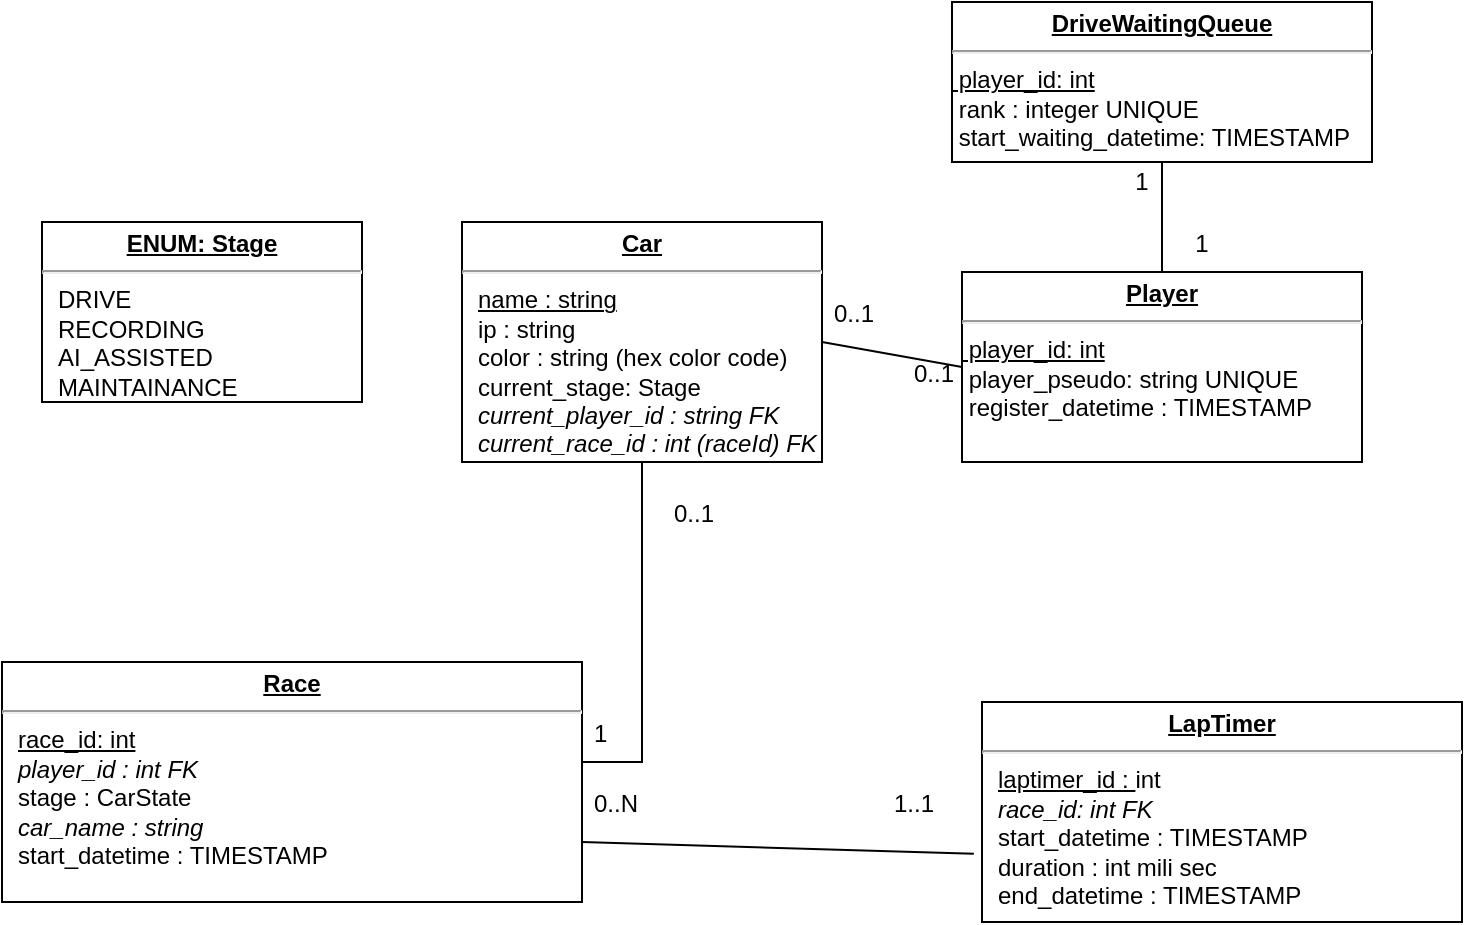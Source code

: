 <mxfile>
    <diagram id="e1QQgeSIEFL-RHZgehJZ" name="Page-1">
        <mxGraphModel dx="994" dy="522" grid="1" gridSize="10" guides="1" tooltips="1" connect="1" arrows="1" fold="1" page="1" pageScale="1" pageWidth="827" pageHeight="1169" math="0" shadow="0">
            <root>
                <mxCell id="0"/>
                <mxCell id="1" parent="0"/>
                <mxCell id="FvvMaMzkXvDPvRKLerXG-9" value="&lt;p style=&quot;margin: 0px ; margin-top: 4px ; text-align: center ; text-decoration: underline&quot;&gt;&lt;b&gt;Car&lt;/b&gt;&lt;br&gt;&lt;/p&gt;&lt;hr&gt;&lt;p style=&quot;margin: 0px ; margin-left: 8px&quot;&gt;&lt;u&gt;name : string&lt;/u&gt;&lt;br&gt;&lt;/p&gt;&lt;p style=&quot;margin: 0px ; margin-left: 8px&quot;&gt;ip : string&lt;br&gt;color : string (hex color code)&lt;/p&gt;&lt;p style=&quot;margin: 0px ; margin-left: 8px&quot;&gt;current_stage: Stage&lt;/p&gt;&lt;p style=&quot;margin: 0px ; margin-left: 8px&quot;&gt;&lt;i&gt;current_player_id : string FK&lt;/i&gt;&lt;/p&gt;&lt;p style=&quot;margin: 0px ; margin-left: 8px&quot;&gt;&lt;i&gt;current_race_id : int (raceId) FK&lt;/i&gt;&lt;br&gt;&lt;/p&gt;" style="verticalAlign=top;align=left;overflow=fill;fontSize=12;fontFamily=Helvetica;html=1;" parent="1" vertex="1">
                    <mxGeometry x="290" y="120" width="180" height="120" as="geometry"/>
                </mxCell>
                <mxCell id="FvvMaMzkXvDPvRKLerXG-10" value="&lt;p style=&quot;margin:0px;margin-top:4px;text-align:center;text-decoration:underline;&quot;&gt;&lt;b&gt;ENUM: Stage&lt;/b&gt;&lt;br&gt;&lt;/p&gt;&lt;hr&gt;&lt;p style=&quot;margin:0px;margin-left:8px;&quot;&gt;DRIVE&lt;br&gt;RECORDING&lt;br&gt;AI_ASSISTED&lt;/p&gt;&lt;p style=&quot;margin:0px;margin-left:8px;&quot;&gt;MAINTAINANCE&lt;br&gt;&lt;/p&gt;" style="verticalAlign=top;align=left;overflow=fill;fontSize=12;fontFamily=Helvetica;html=1;" parent="1" vertex="1">
                    <mxGeometry x="80" y="120" width="160" height="90" as="geometry"/>
                </mxCell>
                <mxCell id="FvvMaMzkXvDPvRKLerXG-12" value="&lt;p style=&quot;margin: 0px ; margin-top: 4px ; text-align: center ; text-decoration: underline&quot;&gt;&lt;b&gt;Player&lt;/b&gt;&lt;br&gt;&lt;/p&gt;&lt;hr&gt;&lt;div&gt;&lt;u&gt;&amp;nbsp;player_id: int&lt;/u&gt;&lt;/div&gt;&lt;div&gt;&amp;nbsp;player_pseudo: string UNIQUE&lt;br&gt;&lt;/div&gt;&lt;div&gt;&amp;nbsp;register_datetime : TIMESTAMP&lt;br&gt;&lt;/div&gt;" style="verticalAlign=top;align=left;overflow=fill;fontSize=12;fontFamily=Helvetica;html=1;" parent="1" vertex="1">
                    <mxGeometry x="540" y="145" width="200" height="95" as="geometry"/>
                </mxCell>
                <mxCell id="FvvMaMzkXvDPvRKLerXG-15" value="&lt;p style=&quot;margin: 0px ; margin-top: 4px ; text-align: center ; text-decoration: underline&quot;&gt;&lt;b&gt;Race&lt;/b&gt;&lt;br&gt;&lt;/p&gt;&lt;hr&gt;&lt;p style=&quot;margin: 0px ; margin-left: 8px&quot;&gt;&lt;u&gt;race_id: int&lt;/u&gt;&lt;br&gt;&lt;/p&gt;&lt;p style=&quot;margin: 0px ; margin-left: 8px&quot;&gt;&lt;i&gt;player_id : int FK&lt;/i&gt;&lt;br&gt;stage : CarState&lt;br&gt;&lt;/p&gt;&lt;p style=&quot;margin: 0px ; margin-left: 8px&quot;&gt;&lt;i&gt;car_name : string&lt;/i&gt;&lt;/p&gt;&lt;p style=&quot;margin: 0px ; margin-left: 8px&quot;&gt;start_datetime : TIMESTAMP&lt;br&gt;&lt;/p&gt;" style="verticalAlign=top;align=left;overflow=fill;fontSize=12;fontFamily=Helvetica;html=1;" parent="1" vertex="1">
                    <mxGeometry x="60" y="340" width="290" height="120" as="geometry"/>
                </mxCell>
                <mxCell id="FvvMaMzkXvDPvRKLerXG-18" value="&lt;p style=&quot;margin: 0px ; margin-top: 4px ; text-align: center ; text-decoration: underline&quot;&gt;&lt;b&gt;LapTimer&lt;/b&gt;&lt;br&gt;&lt;/p&gt;&lt;hr&gt;&lt;p style=&quot;margin: 0px ; margin-left: 8px&quot;&gt;&lt;u&gt;laptimer_id : &lt;/u&gt;int&lt;br&gt;&lt;/p&gt;&lt;p style=&quot;margin: 0px ; margin-left: 8px&quot;&gt;&lt;i&gt;race_id: int FK&lt;/i&gt;&lt;/p&gt;&lt;p style=&quot;margin: 0px ; margin-left: 8px&quot;&gt;start_datetime : TIMESTAMP&lt;/p&gt;&lt;p style=&quot;margin: 0px ; margin-left: 8px&quot;&gt;duration : int mili sec&lt;br&gt;&lt;/p&gt;&lt;p style=&quot;margin: 0px ; margin-left: 8px&quot;&gt;end_datetime : TIMESTAMP&lt;/p&gt;&lt;p style=&quot;margin: 0px ; margin-left: 8px&quot;&gt;&lt;br&gt;&lt;/p&gt;" style="verticalAlign=top;align=left;overflow=fill;fontSize=12;fontFamily=Helvetica;html=1;" parent="1" vertex="1">
                    <mxGeometry x="550" y="360" width="240" height="110" as="geometry"/>
                </mxCell>
                <mxCell id="-Hue8cJ2OavD4yJiswO7-4" value="" style="endArrow=none;html=1;rounded=0;exitX=1;exitY=0.417;exitDx=0;exitDy=0;exitPerimeter=0;entryX=0.5;entryY=1;entryDx=0;entryDy=0;" parent="1" source="FvvMaMzkXvDPvRKLerXG-15" target="FvvMaMzkXvDPvRKLerXG-9" edge="1">
                    <mxGeometry width="50" height="50" relative="1" as="geometry">
                        <mxPoint x="390" y="300" as="sourcePoint"/>
                        <mxPoint x="440" y="250" as="targetPoint"/>
                        <Array as="points">
                            <mxPoint x="380" y="390"/>
                        </Array>
                    </mxGeometry>
                </mxCell>
                <mxCell id="-Hue8cJ2OavD4yJiswO7-8" value="" style="endArrow=none;html=1;rounded=0;entryX=0;entryY=0.5;entryDx=0;entryDy=0;exitX=1;exitY=0.5;exitDx=0;exitDy=0;" parent="1" source="FvvMaMzkXvDPvRKLerXG-9" target="FvvMaMzkXvDPvRKLerXG-12" edge="1">
                    <mxGeometry width="50" height="50" relative="1" as="geometry">
                        <mxPoint x="390" y="300" as="sourcePoint"/>
                        <mxPoint x="440" y="250" as="targetPoint"/>
                    </mxGeometry>
                </mxCell>
                <mxCell id="-Hue8cJ2OavD4yJiswO7-9" value="0..1" style="text;strokeColor=none;fillColor=none;align=left;verticalAlign=middle;spacingLeft=4;spacingRight=4;overflow=hidden;points=[[0,0.5],[1,0.5]];portConstraint=eastwest;rotatable=0;" parent="1" vertex="1">
                    <mxGeometry x="510" y="180" width="40" height="30" as="geometry"/>
                </mxCell>
                <mxCell id="-Hue8cJ2OavD4yJiswO7-10" value="0..1" style="text;strokeColor=none;fillColor=none;align=left;verticalAlign=middle;spacingLeft=4;spacingRight=4;overflow=hidden;points=[[0,0.5],[1,0.5]];portConstraint=eastwest;rotatable=0;" parent="1" vertex="1">
                    <mxGeometry x="470" y="150" width="40" height="30" as="geometry"/>
                </mxCell>
                <mxCell id="-Hue8cJ2OavD4yJiswO7-12" value="0..1" style="text;strokeColor=none;fillColor=none;align=left;verticalAlign=middle;spacingLeft=4;spacingRight=4;overflow=hidden;points=[[0,0.5],[1,0.5]];portConstraint=eastwest;rotatable=0;" parent="1" vertex="1">
                    <mxGeometry x="390" y="250" width="40" height="30" as="geometry"/>
                </mxCell>
                <mxCell id="-Hue8cJ2OavD4yJiswO7-13" value="1" style="text;strokeColor=none;fillColor=none;align=left;verticalAlign=middle;spacingLeft=4;spacingRight=4;overflow=hidden;points=[[0,0.5],[1,0.5]];portConstraint=eastwest;rotatable=0;" parent="1" vertex="1">
                    <mxGeometry x="350" y="360" width="40" height="30" as="geometry"/>
                </mxCell>
                <mxCell id="-Hue8cJ2OavD4yJiswO7-22" value="" style="endArrow=none;html=1;rounded=0;fontColor=#A6A6A6;strokeColor=#000000;exitX=1;exitY=0.75;exitDx=0;exitDy=0;entryX=-0.017;entryY=0.69;entryDx=0;entryDy=0;entryPerimeter=0;" parent="1" source="FvvMaMzkXvDPvRKLerXG-15" target="FvvMaMzkXvDPvRKLerXG-18" edge="1">
                    <mxGeometry width="50" height="50" relative="1" as="geometry">
                        <mxPoint x="390" y="300" as="sourcePoint"/>
                        <mxPoint x="440" y="250" as="targetPoint"/>
                    </mxGeometry>
                </mxCell>
                <mxCell id="-Hue8cJ2OavD4yJiswO7-23" value="1..1" style="text;strokeColor=none;fillColor=none;align=left;verticalAlign=middle;spacingLeft=4;spacingRight=4;overflow=hidden;points=[[0,0.5],[1,0.5]];portConstraint=eastwest;rotatable=0;" parent="1" vertex="1">
                    <mxGeometry x="500" y="395" width="40" height="30" as="geometry"/>
                </mxCell>
                <mxCell id="-Hue8cJ2OavD4yJiswO7-25" value="0..N" style="text;strokeColor=none;fillColor=none;align=left;verticalAlign=middle;spacingLeft=4;spacingRight=4;overflow=hidden;points=[[0,0.5],[1,0.5]];portConstraint=eastwest;rotatable=0;" parent="1" vertex="1">
                    <mxGeometry x="350" y="395" width="40" height="30" as="geometry"/>
                </mxCell>
                <mxCell id="dB3epAaFuePDomgxtp_A-1" value="&lt;p style=&quot;margin: 0px ; margin-top: 4px ; text-align: center ; text-decoration: underline&quot;&gt;&lt;b&gt;DriveWaitingQueue&lt;/b&gt;&lt;br&gt;&lt;/p&gt;&lt;hr&gt;&lt;div&gt;&lt;u&gt;&amp;nbsp;player_id: int&lt;/u&gt;&lt;/div&gt;&lt;div&gt;&amp;nbsp;rank : integer UNIQUE&lt;br&gt;&lt;/div&gt;&lt;div&gt;&amp;nbsp;start_waiting_datetime: TIMESTAMP&lt;br&gt;&lt;/div&gt;" style="verticalAlign=top;align=left;overflow=fill;fontSize=12;fontFamily=Helvetica;html=1;" parent="1" vertex="1">
                    <mxGeometry x="535" y="10" width="210" height="80" as="geometry"/>
                </mxCell>
                <mxCell id="dB3epAaFuePDomgxtp_A-2" value="" style="endArrow=none;html=1;rounded=0;entryX=0.5;entryY=1;entryDx=0;entryDy=0;" parent="1" source="FvvMaMzkXvDPvRKLerXG-12" target="dB3epAaFuePDomgxtp_A-1" edge="1">
                    <mxGeometry width="50" height="50" relative="1" as="geometry">
                        <mxPoint x="390" y="420" as="sourcePoint"/>
                        <mxPoint x="440" y="370" as="targetPoint"/>
                    </mxGeometry>
                </mxCell>
                <mxCell id="dB3epAaFuePDomgxtp_A-3" value="1" style="text;html=1;strokeColor=none;fillColor=none;align=center;verticalAlign=middle;whiteSpace=wrap;rounded=0;" parent="1" vertex="1">
                    <mxGeometry x="600" y="85" width="60" height="30" as="geometry"/>
                </mxCell>
                <mxCell id="dB3epAaFuePDomgxtp_A-4" value="1" style="text;html=1;strokeColor=none;fillColor=none;align=center;verticalAlign=middle;whiteSpace=wrap;rounded=0;" parent="1" vertex="1">
                    <mxGeometry x="630" y="116" width="60" height="30" as="geometry"/>
                </mxCell>
            </root>
        </mxGraphModel>
    </diagram>
</mxfile>